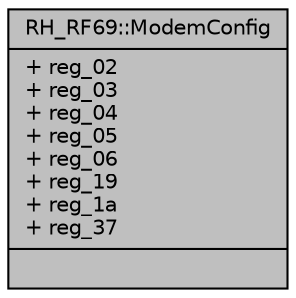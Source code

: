 digraph "RH_RF69::ModemConfig"
{
 // LATEX_PDF_SIZE
  edge [fontname="Helvetica",fontsize="10",labelfontname="Helvetica",labelfontsize="10"];
  node [fontname="Helvetica",fontsize="10",shape=record];
  Node1 [label="{RH_RF69::ModemConfig\n|+ reg_02\l+ reg_03\l+ reg_04\l+ reg_05\l+ reg_06\l+ reg_19\l+ reg_1a\l+ reg_37\l|}",height=0.2,width=0.4,color="black", fillcolor="grey75", style="filled", fontcolor="black",tooltip="Defines register values for a set of modem configuration registers."];
}
